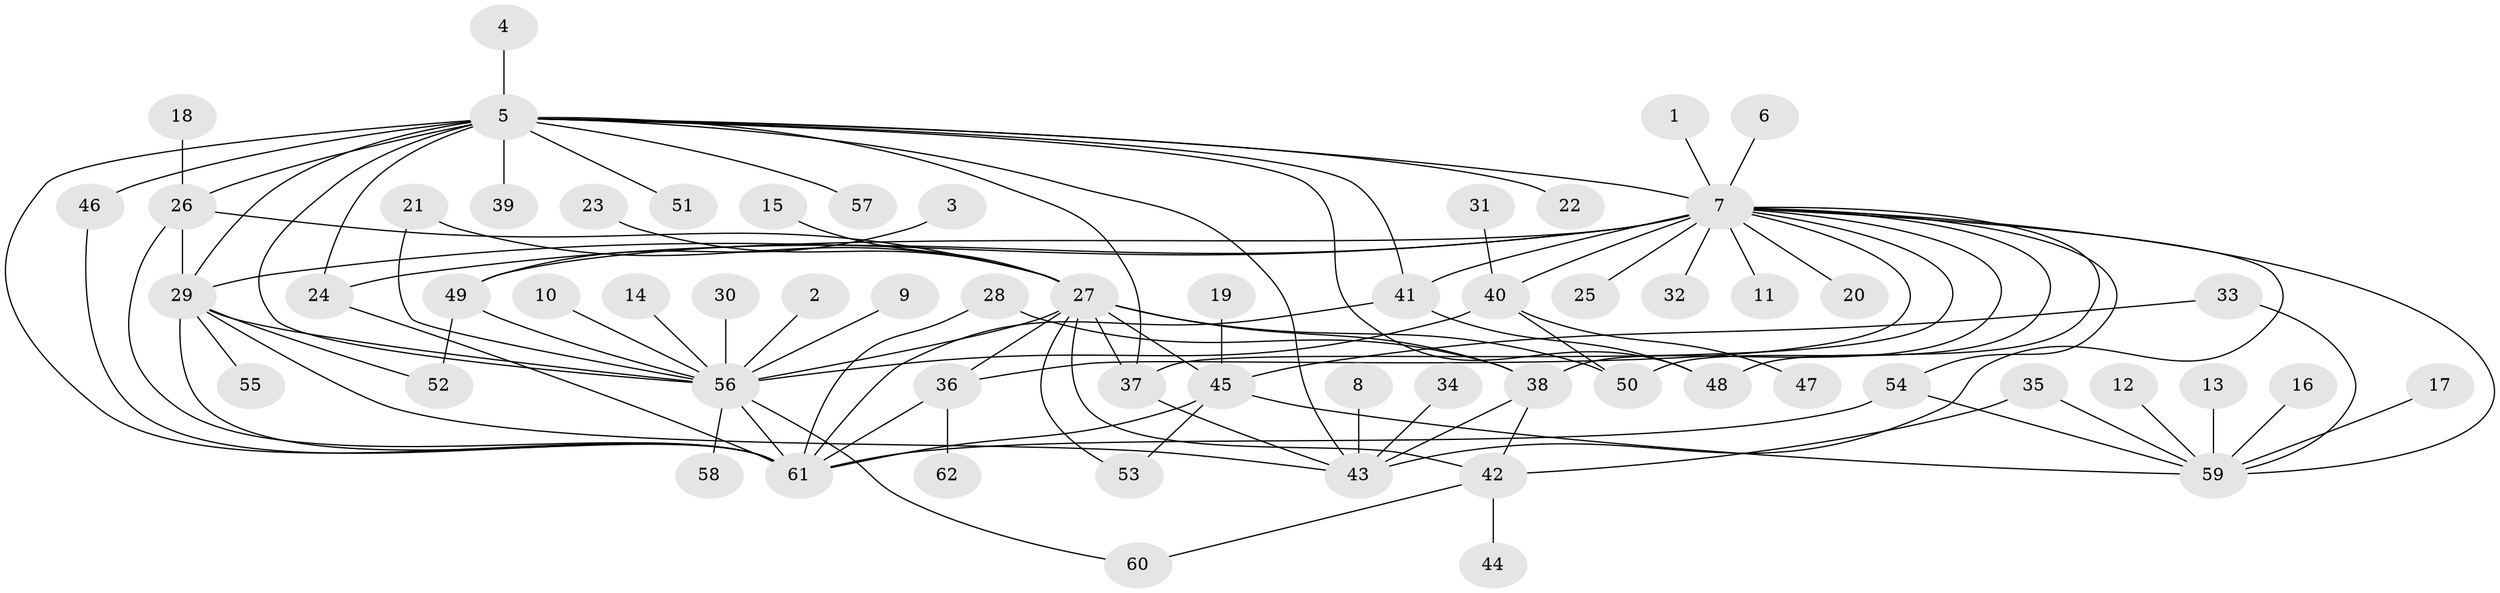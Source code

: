 // original degree distribution, {18: 0.008064516129032258, 1: 0.4596774193548387, 7: 0.024193548387096774, 17: 0.008064516129032258, 8: 0.016129032258064516, 13: 0.008064516129032258, 4: 0.08064516129032258, 3: 0.10483870967741936, 5: 0.04838709677419355, 11: 0.008064516129032258, 9: 0.016129032258064516, 14: 0.008064516129032258, 2: 0.20161290322580644, 6: 0.008064516129032258}
// Generated by graph-tools (version 1.1) at 2025/49/03/09/25 03:49:59]
// undirected, 62 vertices, 100 edges
graph export_dot {
graph [start="1"]
  node [color=gray90,style=filled];
  1;
  2;
  3;
  4;
  5;
  6;
  7;
  8;
  9;
  10;
  11;
  12;
  13;
  14;
  15;
  16;
  17;
  18;
  19;
  20;
  21;
  22;
  23;
  24;
  25;
  26;
  27;
  28;
  29;
  30;
  31;
  32;
  33;
  34;
  35;
  36;
  37;
  38;
  39;
  40;
  41;
  42;
  43;
  44;
  45;
  46;
  47;
  48;
  49;
  50;
  51;
  52;
  53;
  54;
  55;
  56;
  57;
  58;
  59;
  60;
  61;
  62;
  1 -- 7 [weight=1.0];
  2 -- 56 [weight=1.0];
  3 -- 49 [weight=1.0];
  4 -- 5 [weight=1.0];
  5 -- 7 [weight=3.0];
  5 -- 22 [weight=1.0];
  5 -- 24 [weight=2.0];
  5 -- 26 [weight=4.0];
  5 -- 29 [weight=1.0];
  5 -- 37 [weight=1.0];
  5 -- 39 [weight=1.0];
  5 -- 41 [weight=1.0];
  5 -- 43 [weight=1.0];
  5 -- 46 [weight=1.0];
  5 -- 48 [weight=1.0];
  5 -- 51 [weight=1.0];
  5 -- 56 [weight=1.0];
  5 -- 57 [weight=1.0];
  5 -- 61 [weight=1.0];
  6 -- 7 [weight=1.0];
  7 -- 11 [weight=1.0];
  7 -- 20 [weight=1.0];
  7 -- 24 [weight=1.0];
  7 -- 25 [weight=1.0];
  7 -- 29 [weight=1.0];
  7 -- 32 [weight=1.0];
  7 -- 36 [weight=1.0];
  7 -- 37 [weight=1.0];
  7 -- 38 [weight=1.0];
  7 -- 40 [weight=1.0];
  7 -- 41 [weight=1.0];
  7 -- 43 [weight=1.0];
  7 -- 48 [weight=1.0];
  7 -- 49 [weight=1.0];
  7 -- 50 [weight=1.0];
  7 -- 54 [weight=1.0];
  7 -- 59 [weight=1.0];
  8 -- 43 [weight=1.0];
  9 -- 56 [weight=1.0];
  10 -- 56 [weight=1.0];
  12 -- 59 [weight=1.0];
  13 -- 59 [weight=1.0];
  14 -- 56 [weight=1.0];
  15 -- 27 [weight=1.0];
  16 -- 59 [weight=1.0];
  17 -- 59 [weight=1.0];
  18 -- 26 [weight=1.0];
  19 -- 45 [weight=1.0];
  21 -- 27 [weight=1.0];
  21 -- 56 [weight=1.0];
  23 -- 27 [weight=1.0];
  24 -- 61 [weight=1.0];
  26 -- 27 [weight=1.0];
  26 -- 29 [weight=1.0];
  26 -- 61 [weight=1.0];
  27 -- 36 [weight=1.0];
  27 -- 37 [weight=1.0];
  27 -- 38 [weight=1.0];
  27 -- 42 [weight=1.0];
  27 -- 45 [weight=1.0];
  27 -- 50 [weight=1.0];
  27 -- 53 [weight=1.0];
  27 -- 56 [weight=2.0];
  28 -- 38 [weight=1.0];
  28 -- 61 [weight=1.0];
  29 -- 43 [weight=1.0];
  29 -- 52 [weight=1.0];
  29 -- 55 [weight=1.0];
  29 -- 56 [weight=1.0];
  29 -- 61 [weight=1.0];
  30 -- 56 [weight=1.0];
  31 -- 40 [weight=1.0];
  33 -- 45 [weight=1.0];
  33 -- 59 [weight=1.0];
  34 -- 43 [weight=1.0];
  35 -- 42 [weight=1.0];
  35 -- 59 [weight=1.0];
  36 -- 61 [weight=1.0];
  36 -- 62 [weight=1.0];
  37 -- 43 [weight=1.0];
  38 -- 42 [weight=1.0];
  38 -- 43 [weight=1.0];
  40 -- 47 [weight=1.0];
  40 -- 50 [weight=1.0];
  40 -- 56 [weight=1.0];
  41 -- 48 [weight=1.0];
  41 -- 61 [weight=1.0];
  42 -- 44 [weight=1.0];
  42 -- 60 [weight=1.0];
  45 -- 53 [weight=1.0];
  45 -- 59 [weight=1.0];
  45 -- 61 [weight=1.0];
  46 -- 61 [weight=1.0];
  49 -- 52 [weight=1.0];
  49 -- 56 [weight=1.0];
  54 -- 59 [weight=1.0];
  54 -- 61 [weight=1.0];
  56 -- 58 [weight=1.0];
  56 -- 60 [weight=1.0];
  56 -- 61 [weight=1.0];
}
